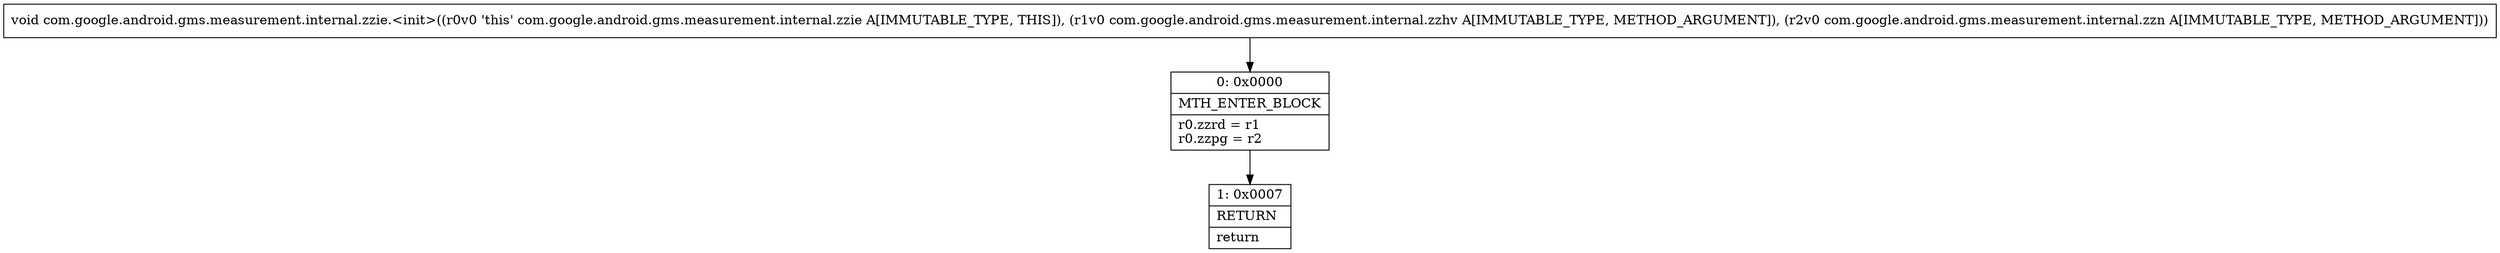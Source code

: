 digraph "CFG forcom.google.android.gms.measurement.internal.zzie.\<init\>(Lcom\/google\/android\/gms\/measurement\/internal\/zzhv;Lcom\/google\/android\/gms\/measurement\/internal\/zzn;)V" {
Node_0 [shape=record,label="{0\:\ 0x0000|MTH_ENTER_BLOCK\l|r0.zzrd = r1\lr0.zzpg = r2\l}"];
Node_1 [shape=record,label="{1\:\ 0x0007|RETURN\l|return\l}"];
MethodNode[shape=record,label="{void com.google.android.gms.measurement.internal.zzie.\<init\>((r0v0 'this' com.google.android.gms.measurement.internal.zzie A[IMMUTABLE_TYPE, THIS]), (r1v0 com.google.android.gms.measurement.internal.zzhv A[IMMUTABLE_TYPE, METHOD_ARGUMENT]), (r2v0 com.google.android.gms.measurement.internal.zzn A[IMMUTABLE_TYPE, METHOD_ARGUMENT])) }"];
MethodNode -> Node_0;
Node_0 -> Node_1;
}

